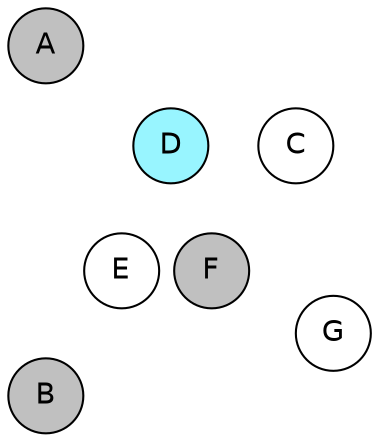 
graph {

layout = circo;
mindist = .1

node [shape = circle, fontname = Helvetica, margin = 0, style = filled]
edge [style=invis]

subgraph 1 {
	E -- F -- F# -- G -- G# -- A -- A# -- B -- C -- C# -- D -- D# -- E
}

C [fillcolor = white];
C# [fillcolor = white];
D [fillcolor = cadetblue1];
D# [fillcolor = white];
E [fillcolor = white];
F [fillcolor = gray];
F# [fillcolor = white];
G [fillcolor = white];
G# [fillcolor = gray];
A [fillcolor = gray];
A# [fillcolor = white];
B [fillcolor = gray];
}
